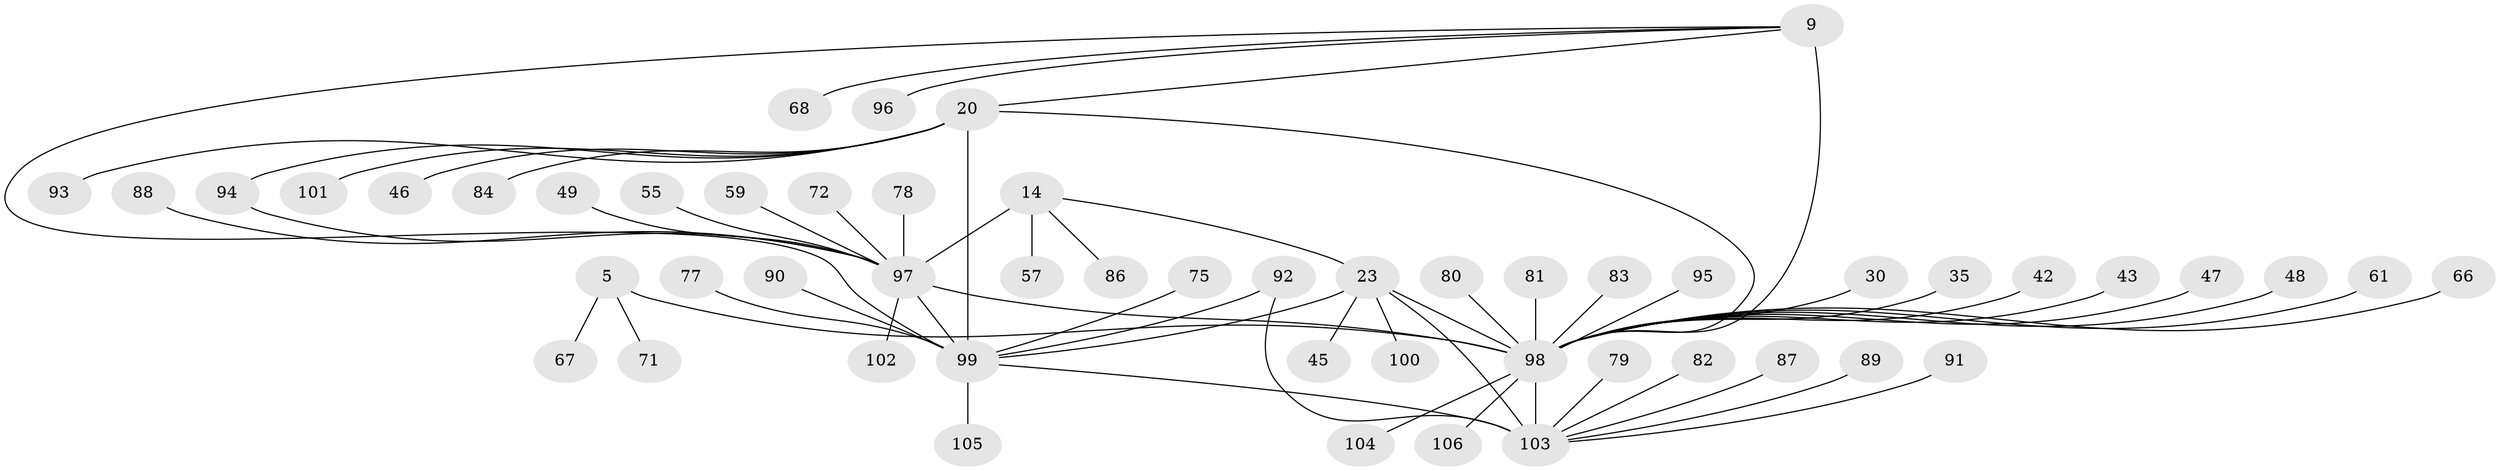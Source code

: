 // original degree distribution, {6: 0.04716981132075472, 8: 0.08490566037735849, 7: 0.02830188679245283, 5: 0.02830188679245283, 12: 0.018867924528301886, 11: 0.018867924528301886, 10: 0.009433962264150943, 1: 0.5943396226415094, 2: 0.12264150943396226, 4: 0.018867924528301886, 3: 0.02830188679245283}
// Generated by graph-tools (version 1.1) at 2025/54/03/09/25 04:54:28]
// undirected, 53 vertices, 61 edges
graph export_dot {
graph [start="1"]
  node [color=gray90,style=filled];
  5 [super="+1"];
  9 [super="+8"];
  14 [super="+12"];
  20 [super="+18"];
  23 [super="+21"];
  30;
  35;
  42;
  43;
  45;
  46;
  47;
  48;
  49;
  55;
  57;
  59;
  61 [super="+29"];
  66;
  67;
  68;
  71;
  72 [super="+38+62"];
  75;
  77 [super="+70"];
  78;
  79;
  80;
  81;
  82 [super="+73"];
  83;
  84;
  86;
  87;
  88;
  89;
  90;
  91;
  92 [super="+52"];
  93;
  94;
  95;
  96;
  97 [super="+32+37"];
  98 [super="+4+27+85"];
  99 [super="+65"];
  100 [super="+28"];
  101;
  102;
  103 [super="+76+64"];
  104;
  105;
  106;
  5 -- 67;
  5 -- 71;
  5 -- 98 [weight=7];
  9 -- 96;
  9 -- 68;
  9 -- 20;
  9 -- 98 [weight=7];
  9 -- 99;
  14 -- 57;
  14 -- 86;
  14 -- 23;
  14 -- 97 [weight=6];
  20 -- 46;
  20 -- 94;
  20 -- 101;
  20 -- 84;
  20 -- 93;
  20 -- 98;
  20 -- 99 [weight=6];
  23 -- 45;
  23 -- 100;
  23 -- 98;
  23 -- 99;
  23 -- 103 [weight=6];
  30 -- 98;
  35 -- 98;
  42 -- 98;
  43 -- 98;
  47 -- 98;
  48 -- 98;
  49 -- 97;
  55 -- 97;
  59 -- 97;
  61 -- 98;
  66 -- 98;
  72 -- 97;
  75 -- 99;
  77 -- 99;
  78 -- 97;
  79 -- 103;
  80 -- 98;
  81 -- 98;
  82 -- 103;
  83 -- 98;
  87 -- 103;
  88 -- 97;
  89 -- 103;
  90 -- 99;
  91 -- 103;
  92 -- 99 [weight=2];
  92 -- 103;
  94 -- 97;
  95 -- 98;
  97 -- 98 [weight=3];
  97 -- 102;
  97 -- 99;
  98 -- 104;
  98 -- 106;
  98 -- 103 [weight=2];
  99 -- 105;
  99 -- 103;
}
